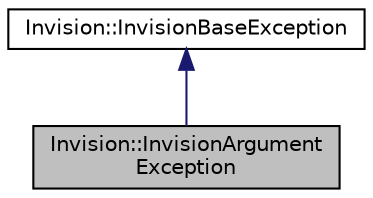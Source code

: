 digraph "Invision::InvisionArgumentException"
{
 // LATEX_PDF_SIZE
  edge [fontname="Helvetica",fontsize="10",labelfontname="Helvetica",labelfontsize="10"];
  node [fontname="Helvetica",fontsize="10",shape=record];
  Node1 [label="Invision::InvisionArgument\lException",height=0.2,width=0.4,color="black", fillcolor="grey75", style="filled", fontcolor="black",tooltip=" "];
  Node2 -> Node1 [dir="back",color="midnightblue",fontsize="10",style="solid",fontname="Helvetica"];
  Node2 [label="Invision::InvisionBaseException",height=0.2,width=0.4,color="black", fillcolor="white", style="filled",URL="$class_invision_1_1_invision_base_exception.html",tooltip=" "];
}
